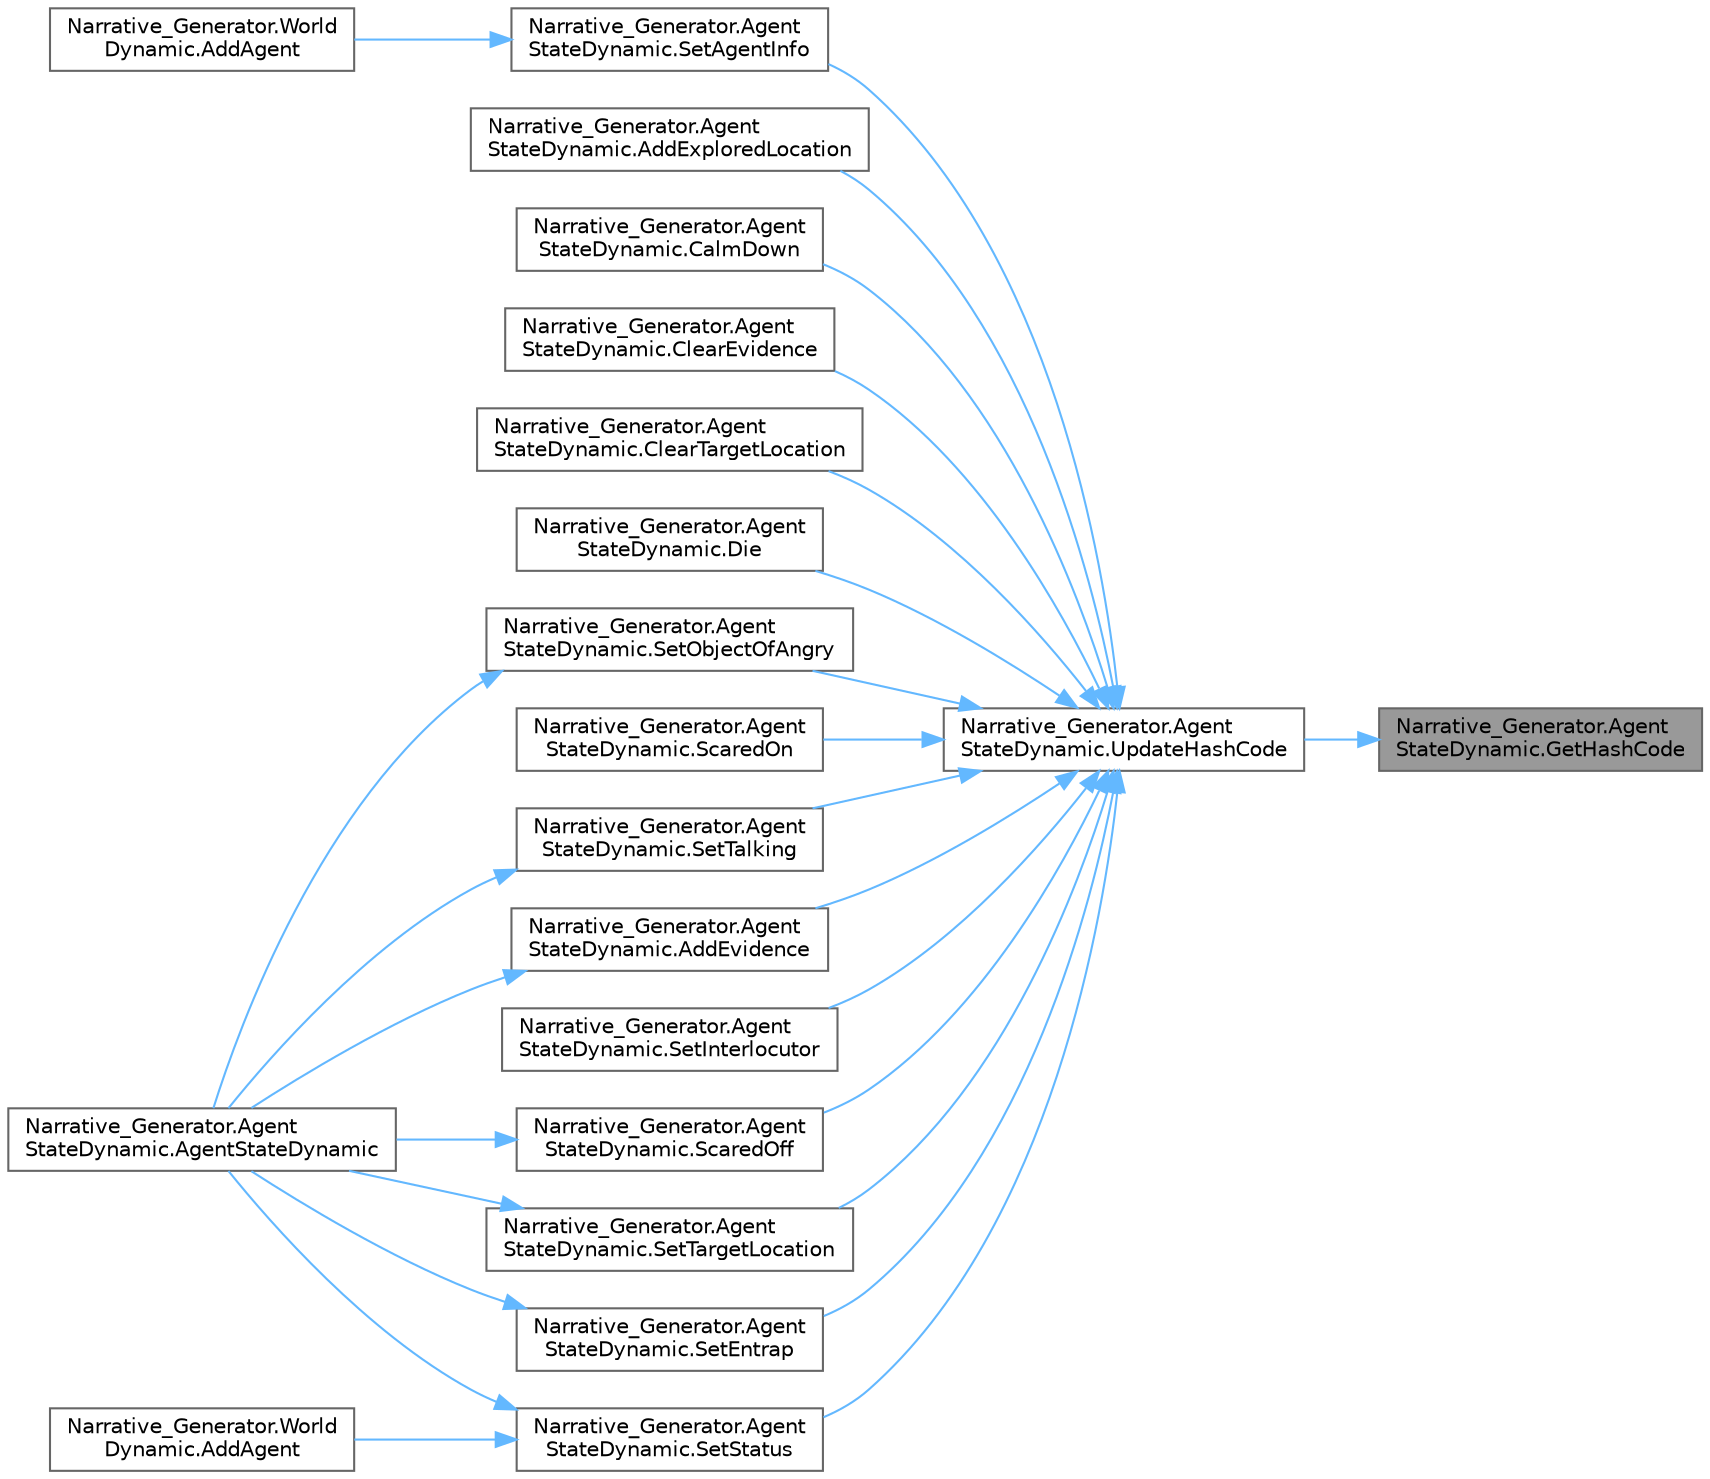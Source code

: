 digraph "Narrative_Generator.AgentStateDynamic.GetHashCode"
{
 // LATEX_PDF_SIZE
  bgcolor="transparent";
  edge [fontname=Helvetica,fontsize=10,labelfontname=Helvetica,labelfontsize=10];
  node [fontname=Helvetica,fontsize=10,shape=box,height=0.2,width=0.4];
  rankdir="RL";
  Node1 [label="Narrative_Generator.Agent\lStateDynamic.GetHashCode",height=0.2,width=0.4,color="gray40", fillcolor="grey60", style="filled", fontcolor="black",tooltip="Calculates and returns the hash code of this instance of the dynamic part of the agent's state."];
  Node1 -> Node2 [dir="back",color="steelblue1",style="solid"];
  Node2 [label="Narrative_Generator.Agent\lStateDynamic.UpdateHashCode",height=0.2,width=0.4,color="grey40", fillcolor="white", style="filled",URL="$class_narrative___generator_1_1_agent_state_dynamic.html#ae5def9114b62d20b4d3b7811dff71494",tooltip="Updates (refresh) the current hash code value."];
  Node2 -> Node3 [dir="back",color="steelblue1",style="solid"];
  Node3 [label="Narrative_Generator.Agent\lStateDynamic.AddEvidence",height=0.2,width=0.4,color="grey40", fillcolor="white", style="filled",URL="$class_narrative___generator_1_1_agent_state_dynamic.html#af2e9936da42cf34810e62c0c5588ff95",tooltip="A method to give this agent evidence against the specified agent."];
  Node3 -> Node4 [dir="back",color="steelblue1",style="solid"];
  Node4 [label="Narrative_Generator.Agent\lStateDynamic.AgentStateDynamic",height=0.2,width=0.4,color="grey40", fillcolor="white", style="filled",URL="$class_narrative___generator_1_1_agent_state_dynamic.html#a78fead52797d21076991a4ae72b75fc3",tooltip="Constructor with parameters."];
  Node2 -> Node5 [dir="back",color="steelblue1",style="solid"];
  Node5 [label="Narrative_Generator.Agent\lStateDynamic.AddExploredLocation",height=0.2,width=0.4,color="grey40", fillcolor="white", style="filled",URL="$class_narrative___generator_1_1_agent_state_dynamic.html#af8999c41fc11b2f706a43d0ba8e84485",tooltip="A method that allows to add information about the specified location to the list of explored location..."];
  Node2 -> Node6 [dir="back",color="steelblue1",style="solid"];
  Node6 [label="Narrative_Generator.Agent\lStateDynamic.CalmDown",height=0.2,width=0.4,color="grey40", fillcolor="white", style="filled",URL="$class_narrative___generator_1_1_agent_state_dynamic.html#a497521944d62ee6c1a22c8649625bf0c",tooltip="A method that allows to clear the information that the this agent is angry with some other agent (del..."];
  Node2 -> Node7 [dir="back",color="steelblue1",style="solid"];
  Node7 [label="Narrative_Generator.Agent\lStateDynamic.ClearEvidence",height=0.2,width=0.4,color="grey40", fillcolor="white", style="filled",URL="$class_narrative___generator_1_1_agent_state_dynamic.html#af1ac132bbeaf5885eef4725e4571651d",tooltip="Clears information about evidence against other agents from this agent (deletes it)."];
  Node2 -> Node8 [dir="back",color="steelblue1",style="solid"];
  Node8 [label="Narrative_Generator.Agent\lStateDynamic.ClearTargetLocation",height=0.2,width=0.4,color="grey40", fillcolor="white", style="filled",URL="$class_narrative___generator_1_1_agent_state_dynamic.html#aedd4f0d93cc617edd8cc6c716e0c3c8b",tooltip="A method that allows to clear information about the target location of this agent (delete it)."];
  Node2 -> Node9 [dir="back",color="steelblue1",style="solid"];
  Node9 [label="Narrative_Generator.Agent\lStateDynamic.Die",height=0.2,width=0.4,color="grey40", fillcolor="white", style="filled",URL="$class_narrative___generator_1_1_agent_state_dynamic.html#a900895c3c2e579ace59598b288506858",tooltip="The method that sets the status value to false (dead)."];
  Node2 -> Node10 [dir="back",color="steelblue1",style="solid"];
  Node10 [label="Narrative_Generator.Agent\lStateDynamic.ScaredOff",height=0.2,width=0.4,color="grey40", fillcolor="white", style="filled",URL="$class_narrative___generator_1_1_agent_state_dynamic.html#a5f5bff214ecebb3c68f6d8c1b2587bdf",tooltip="Get out the agent from the \"Scared\" state."];
  Node10 -> Node4 [dir="back",color="steelblue1",style="solid"];
  Node2 -> Node11 [dir="back",color="steelblue1",style="solid"];
  Node11 [label="Narrative_Generator.Agent\lStateDynamic.ScaredOn",height=0.2,width=0.4,color="grey40", fillcolor="white", style="filled",URL="$class_narrative___generator_1_1_agent_state_dynamic.html#acc4abc187967367db4526e1262b29df5",tooltip="Puts the agent in the \"Scared\" state."];
  Node2 -> Node12 [dir="back",color="steelblue1",style="solid"];
  Node12 [label="Narrative_Generator.Agent\lStateDynamic.SetAgentInfo",height=0.2,width=0.4,color="grey40", fillcolor="white", style="filled",URL="$class_narrative___generator_1_1_agent_state_dynamic.html#af11c7183a01ec494cdf98de24755cbad",tooltip="Assigns static (unchanging) information about this agent."];
  Node12 -> Node13 [dir="back",color="steelblue1",style="solid"];
  Node13 [label="Narrative_Generator.World\lDynamic.AddAgent",height=0.2,width=0.4,color="grey40", fillcolor="white", style="filled",URL="$class_narrative___generator_1_1_world_dynamic.html#a6c60b2be40667d15cfce67b5597337a8",tooltip="Add the agent to the existing collection of agents using only the specified role and name."];
  Node2 -> Node14 [dir="back",color="steelblue1",style="solid"];
  Node14 [label="Narrative_Generator.Agent\lStateDynamic.SetEntrap",height=0.2,width=0.4,color="grey40", fillcolor="white", style="filled",URL="$class_narrative___generator_1_1_agent_state_dynamic.html#a761d1df953e052641c030de0aef6accd",tooltip="A method that allows to assign this agent an object that stores information about whether he wants to..."];
  Node14 -> Node4 [dir="back",color="steelblue1",style="solid"];
  Node2 -> Node15 [dir="back",color="steelblue1",style="solid"];
  Node15 [label="Narrative_Generator.Agent\lStateDynamic.SetInterlocutor",height=0.2,width=0.4,color="grey40", fillcolor="white", style="filled",URL="$class_narrative___generator_1_1_agent_state_dynamic.html#aae14c62bbd77a916a1b2d24f2e6fe43e",tooltip="A method that allows an agent to start a conversation with another agent and remember this fact (whil..."];
  Node2 -> Node16 [dir="back",color="steelblue1",style="solid"];
  Node16 [label="Narrative_Generator.Agent\lStateDynamic.SetObjectOfAngry",height=0.2,width=0.4,color="grey40", fillcolor="white", style="filled",URL="$class_narrative___generator_1_1_agent_state_dynamic.html#ad59176331a9c868a59db5a0c0605ba79",tooltip="A method that allows to set the agent with which this agent will be angry."];
  Node16 -> Node4 [dir="back",color="steelblue1",style="solid"];
  Node2 -> Node17 [dir="back",color="steelblue1",style="solid"];
  Node17 [label="Narrative_Generator.Agent\lStateDynamic.SetStatus",height=0.2,width=0.4,color="grey40", fillcolor="white", style="filled",URL="$class_narrative___generator_1_1_agent_state_dynamic.html#a1047c9144806e09d1b3acb89bdfbd58a",tooltip="The method that sets the agent's status."];
  Node17 -> Node18 [dir="back",color="steelblue1",style="solid"];
  Node18 [label="Narrative_Generator.World\lDynamic.AddAgent",height=0.2,width=0.4,color="grey40", fillcolor="white", style="filled",URL="$class_narrative___generator_1_1_world_dynamic.html#a19164f64cb621f2e203ab43da59ccb14",tooltip="Adding an agent, basic information about it is specified in separate parameters."];
  Node17 -> Node4 [dir="back",color="steelblue1",style="solid"];
  Node2 -> Node19 [dir="back",color="steelblue1",style="solid"];
  Node19 [label="Narrative_Generator.Agent\lStateDynamic.SetTalking",height=0.2,width=0.4,color="grey40", fillcolor="white", style="filled",URL="$class_narrative___generator_1_1_agent_state_dynamic.html#a748151fddf1d98e1a8745ba06742d9ef",tooltip="A method that allows to assign an object that stores information about whether the agent is talking n..."];
  Node19 -> Node4 [dir="back",color="steelblue1",style="solid"];
  Node2 -> Node20 [dir="back",color="steelblue1",style="solid"];
  Node20 [label="Narrative_Generator.Agent\lStateDynamic.SetTargetLocation",height=0.2,width=0.4,color="grey40", fillcolor="white", style="filled",URL="$class_narrative___generator_1_1_agent_state_dynamic.html#aad781fa5023d43e5c792602e6283b8b3",tooltip="A method that allows to set the target location for the agent (the one he wants to go to)."];
  Node20 -> Node4 [dir="back",color="steelblue1",style="solid"];
}
